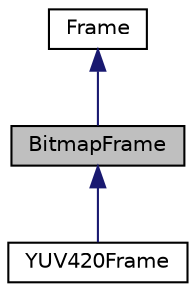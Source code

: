 digraph "BitmapFrame"
{
  edge [fontname="Helvetica",fontsize="10",labelfontname="Helvetica",labelfontsize="10"];
  node [fontname="Helvetica",fontsize="10",shape=record];
  Node1 [label="BitmapFrame",height=0.2,width=0.4,color="black", fillcolor="grey75", style="filled", fontcolor="black"];
  Node2 -> Node1 [dir="back",color="midnightblue",fontsize="10",style="solid",fontname="Helvetica"];
  Node2 [label="Frame",height=0.2,width=0.4,color="black", fillcolor="white", style="filled",URL="$classFrame.html",tooltip="The mother of all frames. "];
  Node1 -> Node3 [dir="back",color="midnightblue",fontsize="10",style="solid",fontname="Helvetica"];
  Node3 [label="YUV420Frame",height=0.2,width=0.4,color="black", fillcolor="white", style="filled",URL="$classYUV420Frame.html",tooltip="YUV420P Bitmap. "];
}
